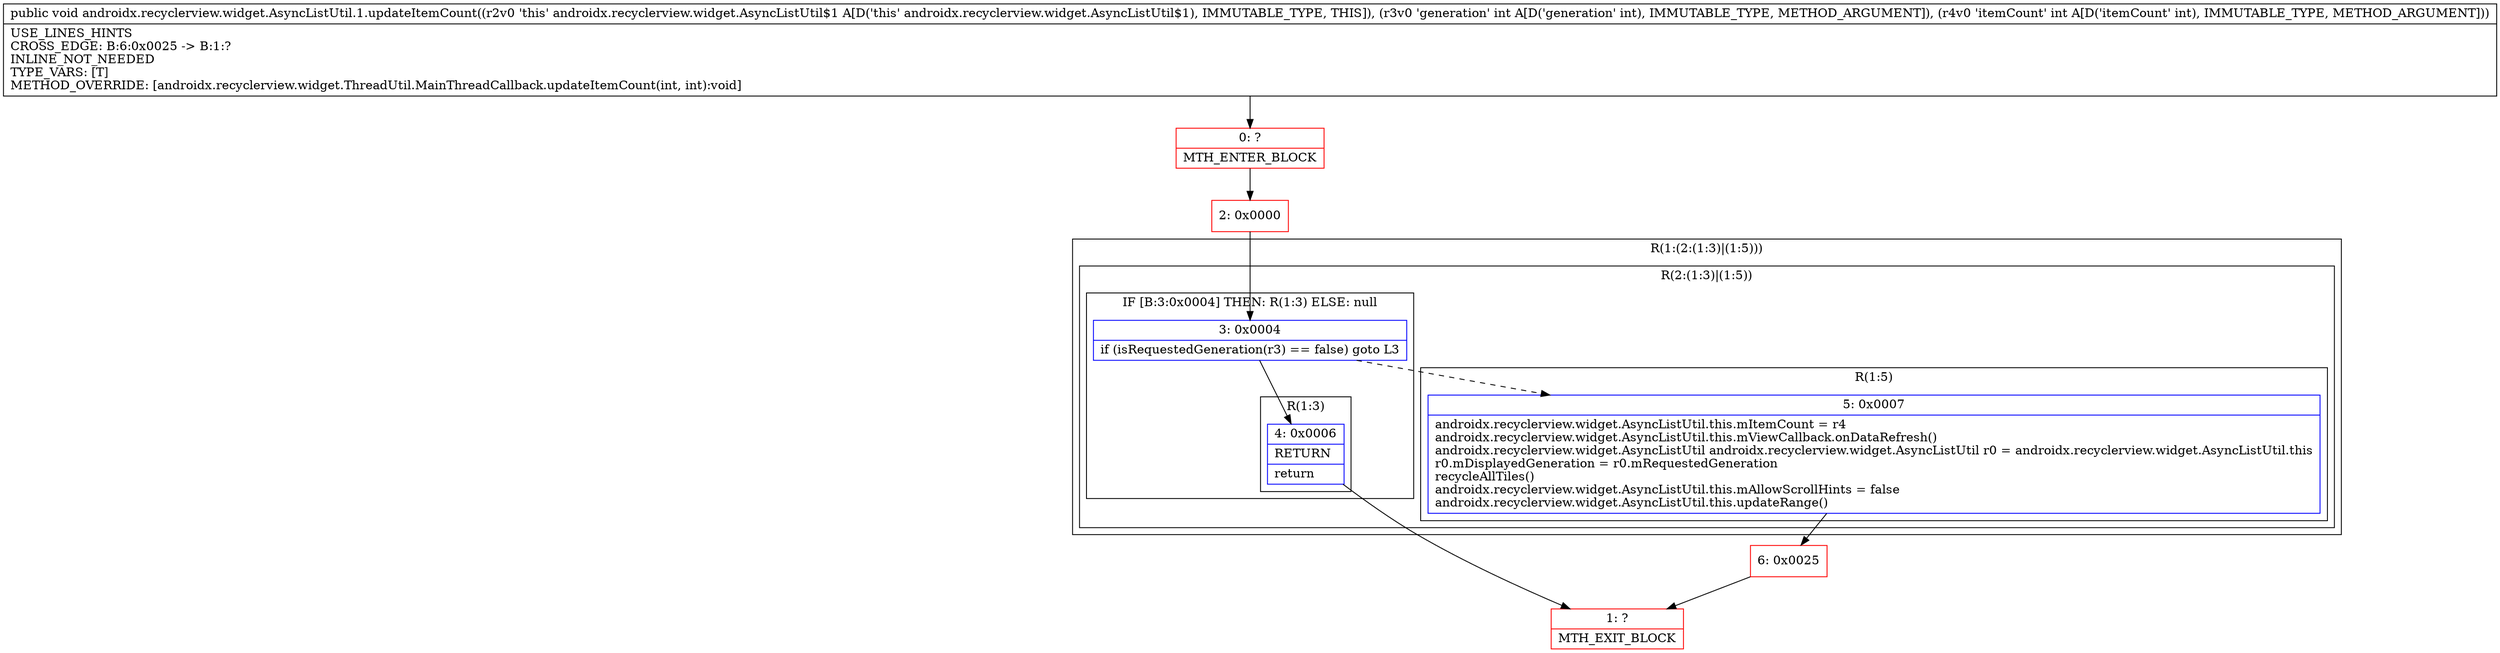 digraph "CFG forandroidx.recyclerview.widget.AsyncListUtil.1.updateItemCount(II)V" {
subgraph cluster_Region_1006974144 {
label = "R(1:(2:(1:3)|(1:5)))";
node [shape=record,color=blue];
subgraph cluster_Region_960043950 {
label = "R(2:(1:3)|(1:5))";
node [shape=record,color=blue];
subgraph cluster_IfRegion_985947555 {
label = "IF [B:3:0x0004] THEN: R(1:3) ELSE: null";
node [shape=record,color=blue];
Node_3 [shape=record,label="{3\:\ 0x0004|if (isRequestedGeneration(r3) == false) goto L3\l}"];
subgraph cluster_Region_1356285608 {
label = "R(1:3)";
node [shape=record,color=blue];
Node_4 [shape=record,label="{4\:\ 0x0006|RETURN\l|return\l}"];
}
}
subgraph cluster_Region_625644683 {
label = "R(1:5)";
node [shape=record,color=blue];
Node_5 [shape=record,label="{5\:\ 0x0007|androidx.recyclerview.widget.AsyncListUtil.this.mItemCount = r4\landroidx.recyclerview.widget.AsyncListUtil.this.mViewCallback.onDataRefresh()\landroidx.recyclerview.widget.AsyncListUtil androidx.recyclerview.widget.AsyncListUtil r0 = androidx.recyclerview.widget.AsyncListUtil.this\lr0.mDisplayedGeneration = r0.mRequestedGeneration\lrecycleAllTiles()\landroidx.recyclerview.widget.AsyncListUtil.this.mAllowScrollHints = false\landroidx.recyclerview.widget.AsyncListUtil.this.updateRange()\l}"];
}
}
}
Node_0 [shape=record,color=red,label="{0\:\ ?|MTH_ENTER_BLOCK\l}"];
Node_2 [shape=record,color=red,label="{2\:\ 0x0000}"];
Node_1 [shape=record,color=red,label="{1\:\ ?|MTH_EXIT_BLOCK\l}"];
Node_6 [shape=record,color=red,label="{6\:\ 0x0025}"];
MethodNode[shape=record,label="{public void androidx.recyclerview.widget.AsyncListUtil.1.updateItemCount((r2v0 'this' androidx.recyclerview.widget.AsyncListUtil$1 A[D('this' androidx.recyclerview.widget.AsyncListUtil$1), IMMUTABLE_TYPE, THIS]), (r3v0 'generation' int A[D('generation' int), IMMUTABLE_TYPE, METHOD_ARGUMENT]), (r4v0 'itemCount' int A[D('itemCount' int), IMMUTABLE_TYPE, METHOD_ARGUMENT]))  | USE_LINES_HINTS\lCROSS_EDGE: B:6:0x0025 \-\> B:1:?\lINLINE_NOT_NEEDED\lTYPE_VARS: [T]\lMETHOD_OVERRIDE: [androidx.recyclerview.widget.ThreadUtil.MainThreadCallback.updateItemCount(int, int):void]\l}"];
MethodNode -> Node_0;Node_3 -> Node_4;
Node_3 -> Node_5[style=dashed];
Node_4 -> Node_1;
Node_5 -> Node_6;
Node_0 -> Node_2;
Node_2 -> Node_3;
Node_6 -> Node_1;
}

